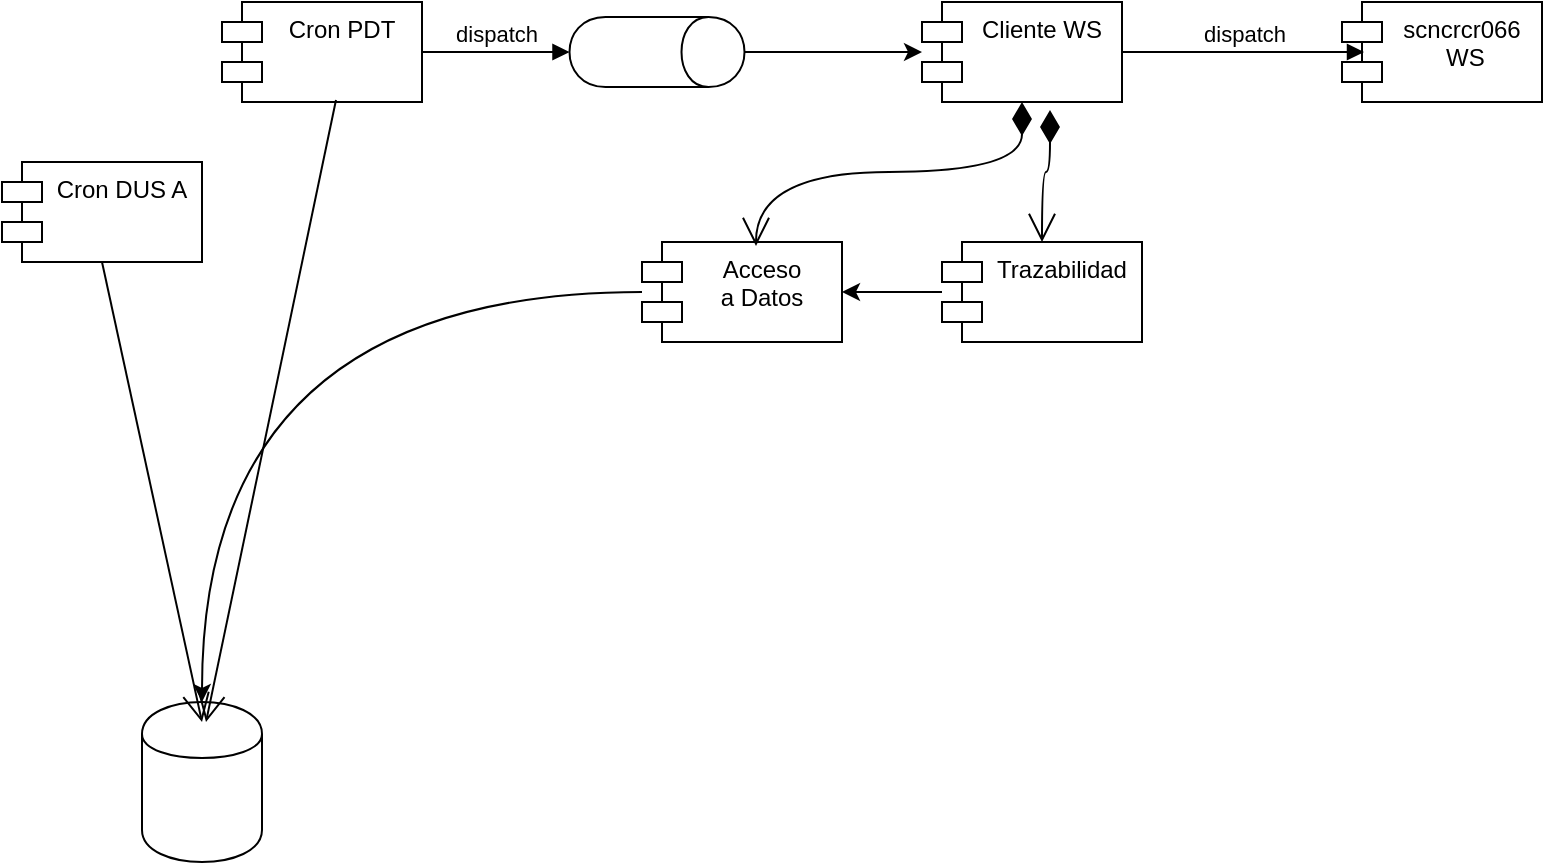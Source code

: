 <mxfile version="13.3.7" type="google" pages="2"><diagram id="GVww5JW6D9cmVXh_XAgu" name="Page-2"><mxGraphModel dx="1422" dy="755" grid="1" gridSize="10" guides="1" tooltips="1" connect="1" arrows="1" fold="1" page="1" pageScale="1" pageWidth="827" pageHeight="1169" math="0" shadow="0"><root><mxCell id="DemnHRQCb1B0LSRwoc-x-0"/><mxCell id="DemnHRQCb1B0LSRwoc-x-1" parent="DemnHRQCb1B0LSRwoc-x-0"/><mxCell id="DemnHRQCb1B0LSRwoc-x-2" value="" style="shape=cylinder;whiteSpace=wrap;html=1;boundedLbl=1;backgroundOutline=1;" vertex="1" parent="DemnHRQCb1B0LSRwoc-x-1"><mxGeometry x="100" y="620" width="60" height="80" as="geometry"/></mxCell><mxCell id="DemnHRQCb1B0LSRwoc-x-3" value="Cron PDT" style="shape=module;align=left;spacingLeft=20;align=center;verticalAlign=top;" vertex="1" parent="DemnHRQCb1B0LSRwoc-x-1"><mxGeometry x="140" y="270" width="100" height="50" as="geometry"/></mxCell><mxCell id="DemnHRQCb1B0LSRwoc-x-4" value="Cron DUS A" style="shape=module;align=left;spacingLeft=20;align=center;verticalAlign=top;" vertex="1" parent="DemnHRQCb1B0LSRwoc-x-1"><mxGeometry x="30" y="350" width="100" height="50" as="geometry"/></mxCell><mxCell id="DemnHRQCb1B0LSRwoc-x-22" style="edgeStyle=orthogonalEdgeStyle;curved=1;rounded=0;orthogonalLoop=1;jettySize=auto;html=1;" edge="1" parent="DemnHRQCb1B0LSRwoc-x-1" source="DemnHRQCb1B0LSRwoc-x-5" target="DemnHRQCb1B0LSRwoc-x-6"><mxGeometry relative="1" as="geometry"/></mxCell><mxCell id="DemnHRQCb1B0LSRwoc-x-5" value="" style="shape=cylinder;whiteSpace=wrap;html=1;boundedLbl=1;backgroundOutline=1;rotation=90;" vertex="1" parent="DemnHRQCb1B0LSRwoc-x-1"><mxGeometry x="340" y="251.25" width="35" height="87.5" as="geometry"/></mxCell><mxCell id="DemnHRQCb1B0LSRwoc-x-6" value="Cliente WS" style="shape=module;align=left;spacingLeft=20;align=center;verticalAlign=top;" vertex="1" parent="DemnHRQCb1B0LSRwoc-x-1"><mxGeometry x="490" y="270" width="100" height="50" as="geometry"/></mxCell><mxCell id="DemnHRQCb1B0LSRwoc-x-7" value="scncrcr066&#10; WS" style="shape=module;align=left;spacingLeft=20;align=center;verticalAlign=top;" vertex="1" parent="DemnHRQCb1B0LSRwoc-x-1"><mxGeometry x="700" y="270" width="100" height="50" as="geometry"/></mxCell><mxCell id="DemnHRQCb1B0LSRwoc-x-24" style="edgeStyle=orthogonalEdgeStyle;curved=1;rounded=0;orthogonalLoop=1;jettySize=auto;html=1;" edge="1" parent="DemnHRQCb1B0LSRwoc-x-1" source="DemnHRQCb1B0LSRwoc-x-8" target="DemnHRQCb1B0LSRwoc-x-10"><mxGeometry relative="1" as="geometry"/></mxCell><mxCell id="DemnHRQCb1B0LSRwoc-x-8" value="Trazabilidad" style="shape=module;align=left;spacingLeft=20;align=center;verticalAlign=top;" vertex="1" parent="DemnHRQCb1B0LSRwoc-x-1"><mxGeometry x="500" y="390" width="100" height="50" as="geometry"/></mxCell><mxCell id="DemnHRQCb1B0LSRwoc-x-23" style="edgeStyle=orthogonalEdgeStyle;curved=1;rounded=0;orthogonalLoop=1;jettySize=auto;html=1;" edge="1" parent="DemnHRQCb1B0LSRwoc-x-1" source="DemnHRQCb1B0LSRwoc-x-10" target="DemnHRQCb1B0LSRwoc-x-2"><mxGeometry relative="1" as="geometry"/></mxCell><mxCell id="DemnHRQCb1B0LSRwoc-x-10" value="Acceso &#10;a Datos&#10;" style="shape=module;align=left;spacingLeft=20;align=center;verticalAlign=top;" vertex="1" parent="DemnHRQCb1B0LSRwoc-x-1"><mxGeometry x="350" y="390" width="100" height="50" as="geometry"/></mxCell><mxCell id="DemnHRQCb1B0LSRwoc-x-12" value="" style="endArrow=open;html=1;endSize=12;startArrow=diamondThin;startSize=14;startFill=1;align=left;verticalAlign=bottom;entryX=0.5;entryY=0;entryDx=0;entryDy=0;exitX=0.64;exitY=1.08;exitDx=0;exitDy=0;exitPerimeter=0;edgeStyle=orthogonalEdgeStyle;curved=1;" edge="1" parent="DemnHRQCb1B0LSRwoc-x-1" source="DemnHRQCb1B0LSRwoc-x-6" target="DemnHRQCb1B0LSRwoc-x-8"><mxGeometry x="-1" y="3" relative="1" as="geometry"><mxPoint x="540" y="330" as="sourcePoint"/><mxPoint x="540" y="380" as="targetPoint"/></mxGeometry></mxCell><mxCell id="DemnHRQCb1B0LSRwoc-x-13" value="dispatch" style="html=1;verticalAlign=bottom;endArrow=block;exitX=1;exitY=0.5;exitDx=0;exitDy=0;entryX=0.11;entryY=0.5;entryDx=0;entryDy=0;entryPerimeter=0;" edge="1" parent="DemnHRQCb1B0LSRwoc-x-1" source="DemnHRQCb1B0LSRwoc-x-6" target="DemnHRQCb1B0LSRwoc-x-7"><mxGeometry width="80" relative="1" as="geometry"><mxPoint x="370" y="390" as="sourcePoint"/><mxPoint x="450" y="390" as="targetPoint"/></mxGeometry></mxCell><mxCell id="DemnHRQCb1B0LSRwoc-x-15" value="" style="endArrow=open;html=1;endSize=12;startArrow=diamondThin;startSize=14;startFill=1;align=left;verticalAlign=bottom;entryX=0.57;entryY=0.04;entryDx=0;entryDy=0;exitX=0.5;exitY=1;exitDx=0;exitDy=0;edgeStyle=orthogonalEdgeStyle;curved=1;entryPerimeter=0;" edge="1" parent="DemnHRQCb1B0LSRwoc-x-1" source="DemnHRQCb1B0LSRwoc-x-6" target="DemnHRQCb1B0LSRwoc-x-10"><mxGeometry x="-1" y="3" relative="1" as="geometry"><mxPoint x="564" y="334" as="sourcePoint"/><mxPoint x="620" y="400" as="targetPoint"/></mxGeometry></mxCell><mxCell id="DemnHRQCb1B0LSRwoc-x-17" value="" style="endArrow=open;endFill=1;endSize=12;html=1;exitX=0.5;exitY=1;exitDx=0;exitDy=0;" edge="1" parent="DemnHRQCb1B0LSRwoc-x-1" source="DemnHRQCb1B0LSRwoc-x-4"><mxGeometry width="160" relative="1" as="geometry"><mxPoint x="330" y="390" as="sourcePoint"/><mxPoint x="130" y="630" as="targetPoint"/></mxGeometry></mxCell><mxCell id="DemnHRQCb1B0LSRwoc-x-18" value="" style="endArrow=open;endFill=1;endSize=12;html=1;exitX=0.57;exitY=0.98;exitDx=0;exitDy=0;exitPerimeter=0;" edge="1" parent="DemnHRQCb1B0LSRwoc-x-1" source="DemnHRQCb1B0LSRwoc-x-3"><mxGeometry width="160" relative="1" as="geometry"><mxPoint x="90" y="410" as="sourcePoint"/><mxPoint x="132.308" y="630" as="targetPoint"/><Array as="points"><mxPoint x="132" y="630"/></Array></mxGeometry></mxCell><mxCell id="DemnHRQCb1B0LSRwoc-x-19" value="dispatch" style="html=1;verticalAlign=bottom;endArrow=block;exitX=1;exitY=0.5;exitDx=0;exitDy=0;entryX=0.5;entryY=1;entryDx=0;entryDy=0;" edge="1" parent="DemnHRQCb1B0LSRwoc-x-1" source="DemnHRQCb1B0LSRwoc-x-3" target="DemnHRQCb1B0LSRwoc-x-5"><mxGeometry width="80" relative="1" as="geometry"><mxPoint x="370" y="390" as="sourcePoint"/><mxPoint x="450" y="390" as="targetPoint"/></mxGeometry></mxCell></root></mxGraphModel></diagram><diagram id="v6utBfsc2nF8EbLkvNt2" name="Page-3"><mxGraphModel dx="2249" dy="755" grid="1" gridSize="10" guides="1" tooltips="1" connect="1" arrows="1" fold="1" page="1" pageScale="1" pageWidth="827" pageHeight="1169" math="0" shadow="0"><root><mxCell id="HOvAePIN-1kC_80tqBf4-0"/><mxCell id="HOvAePIN-1kC_80tqBf4-1" parent="HOvAePIN-1kC_80tqBf4-0"/><mxCell id="RwXH8Sk4-mPHzuFQvohs-0" value="" style="shape=cylinder;whiteSpace=wrap;html=1;boundedLbl=1;backgroundOutline=1;" vertex="1" parent="HOvAePIN-1kC_80tqBf4-1"><mxGeometry x="-170" y="590" width="60" height="80" as="geometry"/></mxCell><mxCell id="RwXH8Sk4-mPHzuFQvohs-1" value="Proc 068" style="shape=module;align=left;spacingLeft=20;align=center;verticalAlign=top;" vertex="1" parent="HOvAePIN-1kC_80tqBf4-1"><mxGeometry x="60" y="178.75" width="100" height="50" as="geometry"/></mxCell><mxCell id="RwXH8Sk4-mPHzuFQvohs-17" style="edgeStyle=orthogonalEdgeStyle;curved=1;rounded=0;orthogonalLoop=1;jettySize=auto;html=1;exitX=0.5;exitY=1;exitDx=0;exitDy=0;" edge="1" parent="HOvAePIN-1kC_80tqBf4-1" source="OsnyXD_ognH9h9gYMMHz-1" target="RwXH8Sk4-mPHzuFQvohs-1"><mxGeometry relative="1" as="geometry"><mxPoint x="352.75" y="295.035" as="sourcePoint"/></mxGeometry></mxCell><mxCell id="RwXH8Sk4-mPHzuFQvohs-16" style="edgeStyle=orthogonalEdgeStyle;curved=1;rounded=0;orthogonalLoop=1;jettySize=auto;html=1;entryX=1;entryY=0.5;entryDx=0;entryDy=0;" edge="1" parent="HOvAePIN-1kC_80tqBf4-1" source="RwXH8Sk4-mPHzuFQvohs-5" target="OsnyXD_ognH9h9gYMMHz-0"><mxGeometry relative="1" as="geometry"><mxPoint x="440.25" y="295.056" as="targetPoint"/></mxGeometry></mxCell><mxCell id="RwXH8Sk4-mPHzuFQvohs-5" value="scncrcrConsulta&#10;WS" style="shape=module;align=left;spacingLeft=20;align=center;verticalAlign=top;" vertex="1" parent="HOvAePIN-1kC_80tqBf4-1"><mxGeometry x="510" y="270" width="140" height="50" as="geometry"/></mxCell><mxCell id="RwXH8Sk4-mPHzuFQvohs-7" value="Trazabilidad" style="shape=module;align=left;spacingLeft=20;align=center;verticalAlign=top;" vertex="1" parent="HOvAePIN-1kC_80tqBf4-1"><mxGeometry x="550" y="390" width="100" height="50" as="geometry"/></mxCell><mxCell id="RwXH8Sk4-mPHzuFQvohs-8" style="edgeStyle=orthogonalEdgeStyle;curved=1;rounded=0;orthogonalLoop=1;jettySize=auto;html=1;exitX=0.5;exitY=1;exitDx=0;exitDy=0;" edge="1" parent="HOvAePIN-1kC_80tqBf4-1" source="RwXH8Sk4-mPHzuFQvohs-9" target="RwXH8Sk4-mPHzuFQvohs-0"><mxGeometry relative="1" as="geometry"/></mxCell><mxCell id="RwXH8Sk4-mPHzuFQvohs-9" value="Acceso &#10;a Datos&#10;068" style="shape=module;align=left;spacingLeft=20;align=center;verticalAlign=top;" vertex="1" parent="HOvAePIN-1kC_80tqBf4-1"><mxGeometry x="-90" y="178.75" width="100" height="50" as="geometry"/></mxCell><mxCell id="RwXH8Sk4-mPHzuFQvohs-10" value="" style="endArrow=open;html=1;endSize=12;startArrow=diamondThin;startSize=14;startFill=1;align=left;verticalAlign=bottom;entryX=0.5;entryY=0;entryDx=0;entryDy=0;exitX=0.64;exitY=1.08;exitDx=0;exitDy=0;exitPerimeter=0;edgeStyle=orthogonalEdgeStyle;curved=1;" edge="1" parent="HOvAePIN-1kC_80tqBf4-1" source="RwXH8Sk4-mPHzuFQvohs-5" target="RwXH8Sk4-mPHzuFQvohs-7"><mxGeometry x="-1" y="3" relative="1" as="geometry"><mxPoint x="540" y="330" as="sourcePoint"/><mxPoint x="540" y="380" as="targetPoint"/></mxGeometry></mxCell><mxCell id="RwXH8Sk4-mPHzuFQvohs-11" value="dispatch" style="html=1;verticalAlign=bottom;endArrow=block;exitX=0.13;exitY=0.54;exitDx=0;exitDy=0;exitPerimeter=0;" edge="1" parent="HOvAePIN-1kC_80tqBf4-1" source="RwXH8Sk4-mPHzuFQvohs-18" target="RwXH8Sk4-mPHzuFQvohs-5"><mxGeometry width="80" relative="1" as="geometry"><mxPoint x="670" y="295" as="sourcePoint"/><mxPoint x="711" y="295" as="targetPoint"/></mxGeometry></mxCell><mxCell id="RwXH8Sk4-mPHzuFQvohs-12" value="" style="endArrow=open;html=1;endSize=12;startArrow=diamondThin;startSize=14;startFill=1;align=left;verticalAlign=bottom;entryX=1;entryY=0.5;entryDx=0;entryDy=0;exitX=0.22;exitY=0.565;exitDx=0;exitDy=0;exitPerimeter=0;" edge="1" parent="HOvAePIN-1kC_80tqBf4-1" source="RwXH8Sk4-mPHzuFQvohs-1" target="RwXH8Sk4-mPHzuFQvohs-9"><mxGeometry x="-1" y="3" relative="1" as="geometry"><mxPoint x="564" y="334" as="sourcePoint"/><mxPoint x="620" y="400" as="targetPoint"/></mxGeometry></mxCell><mxCell id="RwXH8Sk4-mPHzuFQvohs-18" value="Cliente WS" style="shape=module;align=left;spacingLeft=20;align=center;verticalAlign=top;" vertex="1" parent="HOvAePIN-1kC_80tqBf4-1"><mxGeometry x="700" y="270" width="100" height="50" as="geometry"/></mxCell><mxCell id="OsnyXD_ognH9h9gYMMHz-4" style="edgeStyle=orthogonalEdgeStyle;curved=1;rounded=0;orthogonalLoop=1;jettySize=auto;html=1;entryX=0.5;entryY=0;entryDx=0;entryDy=0;" edge="1" parent="HOvAePIN-1kC_80tqBf4-1" source="OsnyXD_ognH9h9gYMMHz-0" target="OsnyXD_ognH9h9gYMMHz-1"><mxGeometry relative="1" as="geometry"/></mxCell><mxCell id="OsnyXD_ognH9h9gYMMHz-28" style="edgeStyle=none;rounded=0;orthogonalLoop=1;jettySize=auto;html=1;" edge="1" parent="HOvAePIN-1kC_80tqBf4-1" source="OsnyXD_ognH9h9gYMMHz-0" target="OsnyXD_ognH9h9gYMMHz-22"><mxGeometry relative="1" as="geometry"/></mxCell><mxCell id="OsnyXD_ognH9h9gYMMHz-0" value="CBR&#10;Router" style="shape=module;align=left;spacingLeft=20;align=center;verticalAlign=top;" vertex="1" parent="HOvAePIN-1kC_80tqBf4-1"><mxGeometry x="350" y="270" width="100" height="50" as="geometry"/></mxCell><mxCell id="OsnyXD_ognH9h9gYMMHz-3" value="" style="group" vertex="1" connectable="0" parent="HOvAePIN-1kC_80tqBf4-1"><mxGeometry x="210" y="186.25" width="87.5" height="35" as="geometry"/></mxCell><mxCell id="OsnyXD_ognH9h9gYMMHz-1" value="" style="shape=cylinder;whiteSpace=wrap;html=1;boundedLbl=1;backgroundOutline=1;rotation=90;" vertex="1" parent="OsnyXD_ognH9h9gYMMHz-3"><mxGeometry x="26.25" y="-26.25" width="35" height="87.5" as="geometry"/></mxCell><mxCell id="OsnyXD_ognH9h9gYMMHz-2" value="068" style="text;html=1;strokeColor=none;fillColor=none;align=center;verticalAlign=middle;whiteSpace=wrap;rounded=0;" vertex="1" parent="OsnyXD_ognH9h9gYMMHz-3"><mxGeometry x="16.25" y="7.5" width="40" height="20" as="geometry"/></mxCell><mxCell id="OsnyXD_ognH9h9gYMMHz-7" value="Acceso &#10;a Datos&#10;" style="shape=module;align=left;spacingLeft=20;align=center;verticalAlign=top;" vertex="1" parent="HOvAePIN-1kC_80tqBf4-1"><mxGeometry x="550" y="480" width="100" height="50" as="geometry"/></mxCell><mxCell id="OsnyXD_ognH9h9gYMMHz-8" value="" style="endArrow=open;html=1;endSize=12;startArrow=diamondThin;startSize=14;startFill=1;align=left;verticalAlign=bottom;exitX=0.5;exitY=1;exitDx=0;exitDy=0;" edge="1" parent="HOvAePIN-1kC_80tqBf4-1" source="RwXH8Sk4-mPHzuFQvohs-7" target="OsnyXD_ognH9h9gYMMHz-7"><mxGeometry x="-1" y="3" relative="1" as="geometry"><mxPoint x="609.6" y="334" as="sourcePoint"/><mxPoint x="610" y="400" as="targetPoint"/></mxGeometry></mxCell><mxCell id="OsnyXD_ognH9h9gYMMHz-17" value="Proc 0XX" style="shape=module;align=left;spacingLeft=20;align=center;verticalAlign=top;" vertex="1" parent="HOvAePIN-1kC_80tqBf4-1"><mxGeometry x="100" y="280" width="100" height="50" as="geometry"/></mxCell><mxCell id="OsnyXD_ognH9h9gYMMHz-18" style="edgeStyle=orthogonalEdgeStyle;curved=1;rounded=0;orthogonalLoop=1;jettySize=auto;html=1;exitX=0.5;exitY=1;exitDx=0;exitDy=0;" edge="1" parent="HOvAePIN-1kC_80tqBf4-1" source="OsnyXD_ognH9h9gYMMHz-22" target="OsnyXD_ognH9h9gYMMHz-17"><mxGeometry relative="1" as="geometry"><mxPoint x="382.75" y="396.285" as="sourcePoint"/></mxGeometry></mxCell><mxCell id="OsnyXD_ognH9h9gYMMHz-19" value="Acceso &#10;a Datos&#10;0XX" style="shape=module;align=left;spacingLeft=20;align=center;verticalAlign=top;" vertex="1" parent="HOvAePIN-1kC_80tqBf4-1"><mxGeometry x="-40" y="287.5" width="100" height="50" as="geometry"/></mxCell><mxCell id="OsnyXD_ognH9h9gYMMHz-20" value="" style="endArrow=open;html=1;endSize=12;startArrow=diamondThin;startSize=14;startFill=1;align=left;verticalAlign=bottom;entryX=1;entryY=0.5;entryDx=0;entryDy=0;exitX=0.22;exitY=0.565;exitDx=0;exitDy=0;exitPerimeter=0;" edge="1" parent="HOvAePIN-1kC_80tqBf4-1" source="OsnyXD_ognH9h9gYMMHz-17" target="OsnyXD_ognH9h9gYMMHz-19"><mxGeometry x="-1" y="3" relative="1" as="geometry"><mxPoint x="594" y="435.25" as="sourcePoint"/><mxPoint x="650" y="501.25" as="targetPoint"/></mxGeometry></mxCell><mxCell id="OsnyXD_ognH9h9gYMMHz-21" value="" style="group" vertex="1" connectable="0" parent="HOvAePIN-1kC_80tqBf4-1"><mxGeometry x="240" y="287.5" width="87.5" height="35" as="geometry"/></mxCell><mxCell id="OsnyXD_ognH9h9gYMMHz-22" value="" style="shape=cylinder;whiteSpace=wrap;html=1;boundedLbl=1;backgroundOutline=1;rotation=90;" vertex="1" parent="OsnyXD_ognH9h9gYMMHz-21"><mxGeometry x="26.25" y="-26.25" width="35" height="87.5" as="geometry"/></mxCell><mxCell id="OsnyXD_ognH9h9gYMMHz-23" value="0XX" style="text;html=1;strokeColor=none;fillColor=none;align=center;verticalAlign=middle;whiteSpace=wrap;rounded=0;" vertex="1" parent="OsnyXD_ognH9h9gYMMHz-21"><mxGeometry x="16.25" y="7.5" width="40" height="20" as="geometry"/></mxCell></root></mxGraphModel></diagram></mxfile>